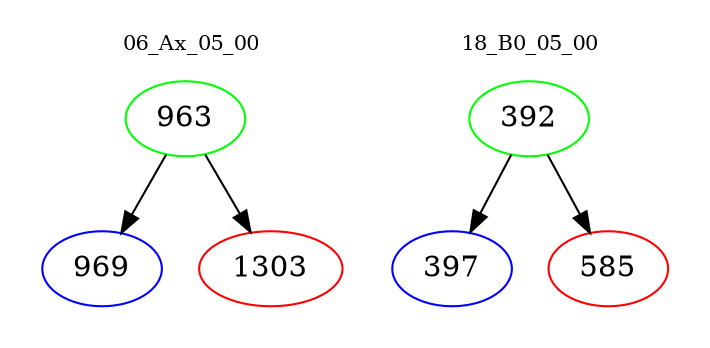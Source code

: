 digraph{
subgraph cluster_0 {
color = white
label = "06_Ax_05_00";
fontsize=10;
T0_963 [label="963", color="green"]
T0_963 -> T0_969 [color="black"]
T0_969 [label="969", color="blue"]
T0_963 -> T0_1303 [color="black"]
T0_1303 [label="1303", color="red"]
}
subgraph cluster_1 {
color = white
label = "18_B0_05_00";
fontsize=10;
T1_392 [label="392", color="green"]
T1_392 -> T1_397 [color="black"]
T1_397 [label="397", color="blue"]
T1_392 -> T1_585 [color="black"]
T1_585 [label="585", color="red"]
}
}

